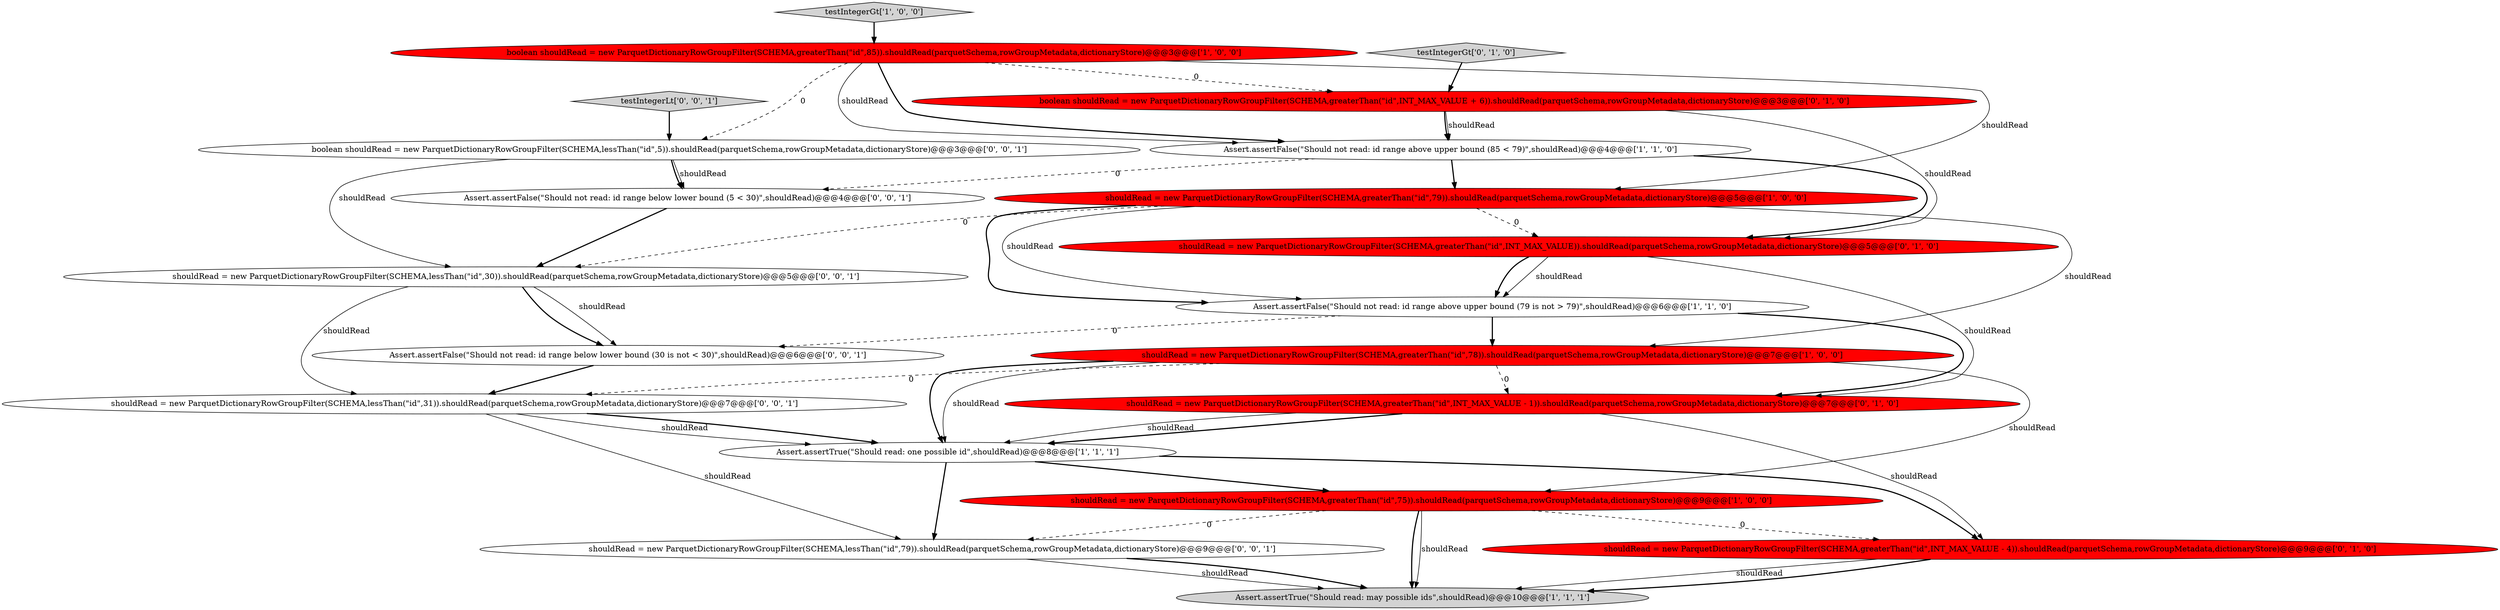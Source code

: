 digraph {
2 [style = filled, label = "Assert.assertFalse(\"Should not read: id range above upper bound (79 is not > 79)\",shouldRead)@@@6@@@['1', '1', '0']", fillcolor = white, shape = ellipse image = "AAA0AAABBB1BBB"];
20 [style = filled, label = "Assert.assertFalse(\"Should not read: id range below lower bound (5 < 30)\",shouldRead)@@@4@@@['0', '0', '1']", fillcolor = white, shape = ellipse image = "AAA0AAABBB3BBB"];
13 [style = filled, label = "shouldRead = new ParquetDictionaryRowGroupFilter(SCHEMA,greaterThan(\"id\",INT_MAX_VALUE)).shouldRead(parquetSchema,rowGroupMetadata,dictionaryStore)@@@5@@@['0', '1', '0']", fillcolor = red, shape = ellipse image = "AAA1AAABBB2BBB"];
18 [style = filled, label = "shouldRead = new ParquetDictionaryRowGroupFilter(SCHEMA,lessThan(\"id\",79)).shouldRead(parquetSchema,rowGroupMetadata,dictionaryStore)@@@9@@@['0', '0', '1']", fillcolor = white, shape = ellipse image = "AAA0AAABBB3BBB"];
11 [style = filled, label = "testIntegerGt['0', '1', '0']", fillcolor = lightgray, shape = diamond image = "AAA0AAABBB2BBB"];
19 [style = filled, label = "shouldRead = new ParquetDictionaryRowGroupFilter(SCHEMA,lessThan(\"id\",30)).shouldRead(parquetSchema,rowGroupMetadata,dictionaryStore)@@@5@@@['0', '0', '1']", fillcolor = white, shape = ellipse image = "AAA0AAABBB3BBB"];
15 [style = filled, label = "Assert.assertFalse(\"Should not read: id range below lower bound (30 is not < 30)\",shouldRead)@@@6@@@['0', '0', '1']", fillcolor = white, shape = ellipse image = "AAA0AAABBB3BBB"];
10 [style = filled, label = "boolean shouldRead = new ParquetDictionaryRowGroupFilter(SCHEMA,greaterThan(\"id\",INT_MAX_VALUE + 6)).shouldRead(parquetSchema,rowGroupMetadata,dictionaryStore)@@@3@@@['0', '1', '0']", fillcolor = red, shape = ellipse image = "AAA1AAABBB2BBB"];
9 [style = filled, label = "shouldRead = new ParquetDictionaryRowGroupFilter(SCHEMA,greaterThan(\"id\",INT_MAX_VALUE - 4)).shouldRead(parquetSchema,rowGroupMetadata,dictionaryStore)@@@9@@@['0', '1', '0']", fillcolor = red, shape = ellipse image = "AAA1AAABBB2BBB"];
12 [style = filled, label = "shouldRead = new ParquetDictionaryRowGroupFilter(SCHEMA,greaterThan(\"id\",INT_MAX_VALUE - 1)).shouldRead(parquetSchema,rowGroupMetadata,dictionaryStore)@@@7@@@['0', '1', '0']", fillcolor = red, shape = ellipse image = "AAA1AAABBB2BBB"];
8 [style = filled, label = "Assert.assertTrue(\"Should read: may possible ids\",shouldRead)@@@10@@@['1', '1', '1']", fillcolor = lightgray, shape = ellipse image = "AAA0AAABBB1BBB"];
14 [style = filled, label = "boolean shouldRead = new ParquetDictionaryRowGroupFilter(SCHEMA,lessThan(\"id\",5)).shouldRead(parquetSchema,rowGroupMetadata,dictionaryStore)@@@3@@@['0', '0', '1']", fillcolor = white, shape = ellipse image = "AAA0AAABBB3BBB"];
17 [style = filled, label = "testIntegerLt['0', '0', '1']", fillcolor = lightgray, shape = diamond image = "AAA0AAABBB3BBB"];
0 [style = filled, label = "shouldRead = new ParquetDictionaryRowGroupFilter(SCHEMA,greaterThan(\"id\",79)).shouldRead(parquetSchema,rowGroupMetadata,dictionaryStore)@@@5@@@['1', '0', '0']", fillcolor = red, shape = ellipse image = "AAA1AAABBB1BBB"];
5 [style = filled, label = "shouldRead = new ParquetDictionaryRowGroupFilter(SCHEMA,greaterThan(\"id\",78)).shouldRead(parquetSchema,rowGroupMetadata,dictionaryStore)@@@7@@@['1', '0', '0']", fillcolor = red, shape = ellipse image = "AAA1AAABBB1BBB"];
7 [style = filled, label = "shouldRead = new ParquetDictionaryRowGroupFilter(SCHEMA,greaterThan(\"id\",75)).shouldRead(parquetSchema,rowGroupMetadata,dictionaryStore)@@@9@@@['1', '0', '0']", fillcolor = red, shape = ellipse image = "AAA1AAABBB1BBB"];
1 [style = filled, label = "Assert.assertFalse(\"Should not read: id range above upper bound (85 < 79)\",shouldRead)@@@4@@@['1', '1', '0']", fillcolor = white, shape = ellipse image = "AAA0AAABBB1BBB"];
4 [style = filled, label = "testIntegerGt['1', '0', '0']", fillcolor = lightgray, shape = diamond image = "AAA0AAABBB1BBB"];
6 [style = filled, label = "boolean shouldRead = new ParquetDictionaryRowGroupFilter(SCHEMA,greaterThan(\"id\",85)).shouldRead(parquetSchema,rowGroupMetadata,dictionaryStore)@@@3@@@['1', '0', '0']", fillcolor = red, shape = ellipse image = "AAA1AAABBB1BBB"];
16 [style = filled, label = "shouldRead = new ParquetDictionaryRowGroupFilter(SCHEMA,lessThan(\"id\",31)).shouldRead(parquetSchema,rowGroupMetadata,dictionaryStore)@@@7@@@['0', '0', '1']", fillcolor = white, shape = ellipse image = "AAA0AAABBB3BBB"];
3 [style = filled, label = "Assert.assertTrue(\"Should read: one possible id\",shouldRead)@@@8@@@['1', '1', '1']", fillcolor = white, shape = ellipse image = "AAA0AAABBB1BBB"];
5->3 [style = bold, label=""];
16->3 [style = bold, label=""];
0->5 [style = solid, label="shouldRead"];
5->12 [style = dashed, label="0"];
7->18 [style = dashed, label="0"];
6->1 [style = solid, label="shouldRead"];
4->6 [style = bold, label=""];
13->12 [style = solid, label="shouldRead"];
0->19 [style = dashed, label="0"];
19->15 [style = solid, label="shouldRead"];
0->2 [style = bold, label=""];
9->8 [style = solid, label="shouldRead"];
18->8 [style = solid, label="shouldRead"];
13->2 [style = solid, label="shouldRead"];
1->0 [style = bold, label=""];
6->0 [style = solid, label="shouldRead"];
19->16 [style = solid, label="shouldRead"];
6->14 [style = dashed, label="0"];
7->8 [style = bold, label=""];
9->8 [style = bold, label=""];
15->16 [style = bold, label=""];
1->13 [style = bold, label=""];
14->19 [style = solid, label="shouldRead"];
2->12 [style = bold, label=""];
6->10 [style = dashed, label="0"];
10->13 [style = solid, label="shouldRead"];
16->3 [style = solid, label="shouldRead"];
3->18 [style = bold, label=""];
1->20 [style = dashed, label="0"];
3->9 [style = bold, label=""];
2->15 [style = dashed, label="0"];
6->1 [style = bold, label=""];
5->16 [style = dashed, label="0"];
5->3 [style = solid, label="shouldRead"];
3->7 [style = bold, label=""];
17->14 [style = bold, label=""];
16->18 [style = solid, label="shouldRead"];
11->10 [style = bold, label=""];
7->9 [style = dashed, label="0"];
0->13 [style = dashed, label="0"];
0->2 [style = solid, label="shouldRead"];
14->20 [style = solid, label="shouldRead"];
12->9 [style = solid, label="shouldRead"];
12->3 [style = bold, label=""];
18->8 [style = bold, label=""];
19->15 [style = bold, label=""];
20->19 [style = bold, label=""];
10->1 [style = solid, label="shouldRead"];
12->3 [style = solid, label="shouldRead"];
10->1 [style = bold, label=""];
5->7 [style = solid, label="shouldRead"];
7->8 [style = solid, label="shouldRead"];
14->20 [style = bold, label=""];
2->5 [style = bold, label=""];
13->2 [style = bold, label=""];
}
